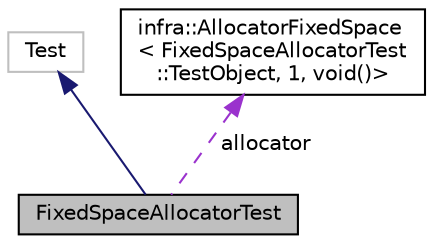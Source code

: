 digraph "FixedSpaceAllocatorTest"
{
 // INTERACTIVE_SVG=YES
  edge [fontname="Helvetica",fontsize="10",labelfontname="Helvetica",labelfontsize="10"];
  node [fontname="Helvetica",fontsize="10",shape=record];
  Node2 [label="FixedSpaceAllocatorTest",height=0.2,width=0.4,color="black", fillcolor="grey75", style="filled", fontcolor="black"];
  Node3 -> Node2 [dir="back",color="midnightblue",fontsize="10",style="solid",fontname="Helvetica"];
  Node3 [label="Test",height=0.2,width=0.4,color="grey75", fillcolor="white", style="filled"];
  Node4 -> Node2 [dir="back",color="darkorchid3",fontsize="10",style="dashed",label=" allocator" ,fontname="Helvetica"];
  Node4 [label="infra::AllocatorFixedSpace\l\< FixedSpaceAllocatorTest\l::TestObject, 1, void()\>",height=0.2,width=0.4,color="black", fillcolor="white", style="filled",URL="$dc/deb/classinfra_1_1_allocator_fixed_space.html"];
}
